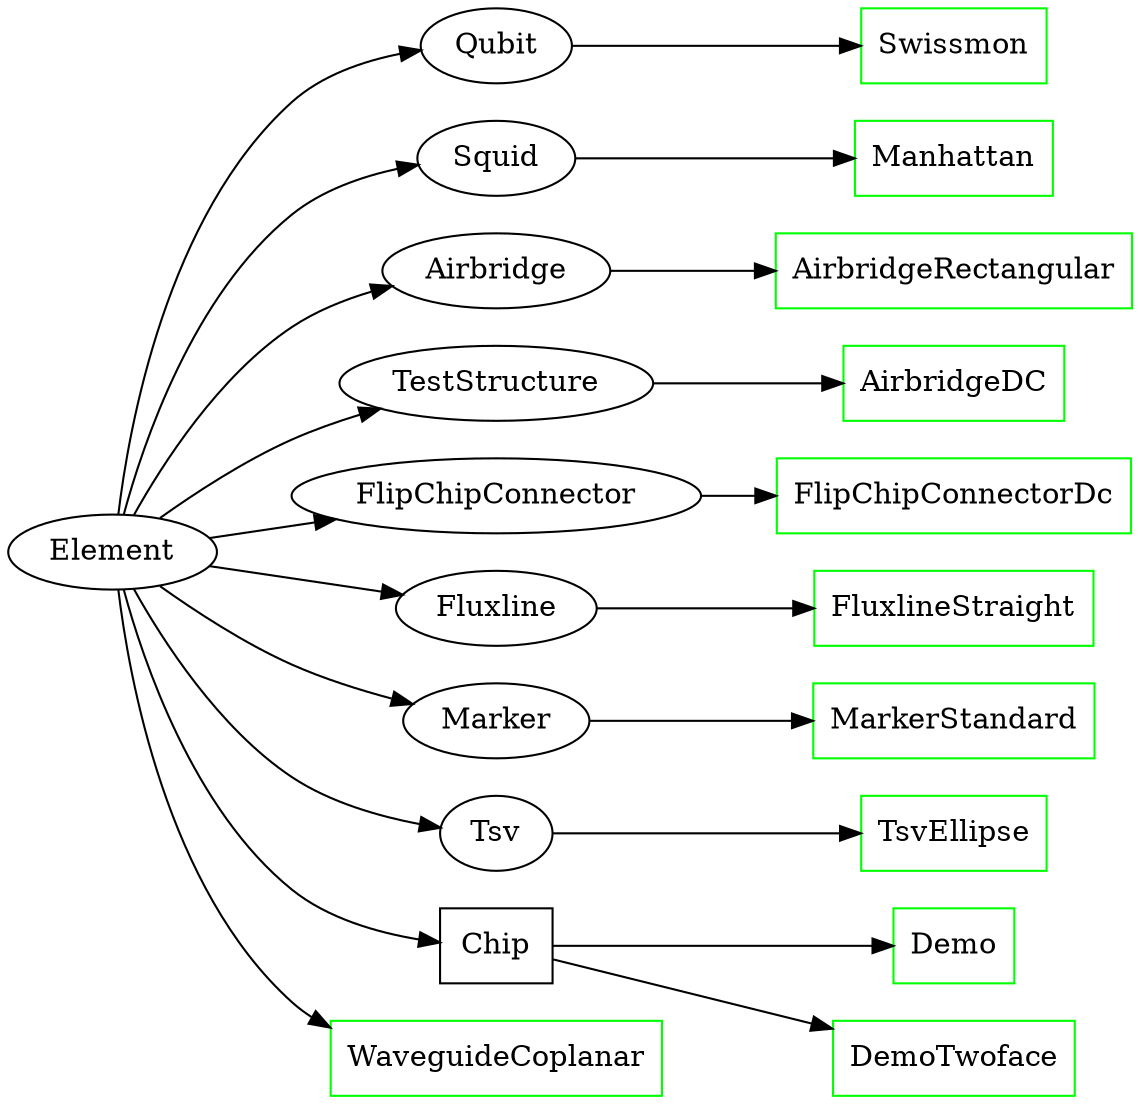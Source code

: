 digraph {
    rankdir="LR"

    Element [href="../api/kqcircuits.elements.element.html", target="_top"]
    Qubit [href="../api/kqcircuits.qubits.qubit.html", target="_top"]
    Squid [href="../api/kqcircuits.squids.squid.html", target="_top"]
    Airbridge [href="../api/kqcircuits.elements.airbridges.airbridge.html", target="_top"]
    TestStructure [href="../api/kqcircuits.test_structures.test_structure.html", target="_top"]
    FlipChipConnector [href="../api/kqcircuits.elements.flip_chip_connectors.flip_chip_connector.html", target="_top"]
    Fluxline [href="../api/kqcircuits.elements.fluxlines.fluxline.html", target="_top"]
    Marker [href="../api/kqcircuits.elements.markers.marker.html", target="_top"]
    Tsv [href="../api/kqcircuits.elements.tsvs.tsv.html", target="_top"]

    ## Base classes
    Element -> Qubit
    Element -> Squid
    Element -> Airbridge
    Element -> TestStructure
    Element -> FlipChipConnector
    Element -> Fluxline
    Element -> Marker
    Element -> Tsv

    ## Cocrete base classes
    node [shape="rect"]

    Chip [href="../api/kqcircuits.chips.chip.html", target="_top"]

    Element -> Chip

    ## Concrete examples
    node [color="green"]

    WaveguideCoplanar [href="../api/kqcircuits.elements.waveguide_coplanar.html", target="_top"]
    Demo [href="../api/kqcircuits.chips.demo.html", target="_top"]
    DemoTwoface [href="../api/kqcircuits.chips.demo_twoface.html", target="_top"]
    Swissmon [href="../api/kqcircuits.qubits.swissmon.html", target="_top"]
    Manhattan [href="../api/kqcircuits.squids.manhattan.html", target="_top"]
    AirbridgeRectangular [href="../api/kqcircuits.elements.airbridges.airbridge_rectangular.html", target="_top"]
    FluxlineStraight [href="../api/kqcircuits.elements.fluxlines.fluxline_straight.html", target="_top"]
    MarkerStandard [href="../api/kqcircuits.elements.markers.marker_standard.html", target="_top"]
    AirbridgeDC [href="../api/kqcircuits.test_structures.airbridge_dc.html", target="_top"]
    FlipChipConnectorDc [href="../api/kqcircuits.elements.flip_chip_connectors.flip_chip_connector_dc.html", target="_top"]
    TsvEllipse [href="../api/kqcircuits.elements.tsvs.tsv_ellipse.html", target="_top"]

    Element -> WaveguideCoplanar
    Chip -> Demo
    Chip -> DemoTwoface
    Qubit -> Swissmon
    Squid -> Manhattan
    Airbridge -> AirbridgeRectangular
    Fluxline -> FluxlineStraight
    Marker -> MarkerStandard
    TestStructure -> AirbridgeDC
    FlipChipConnector -> FlipChipConnectorDc
    Tsv -> TsvEllipse
}
